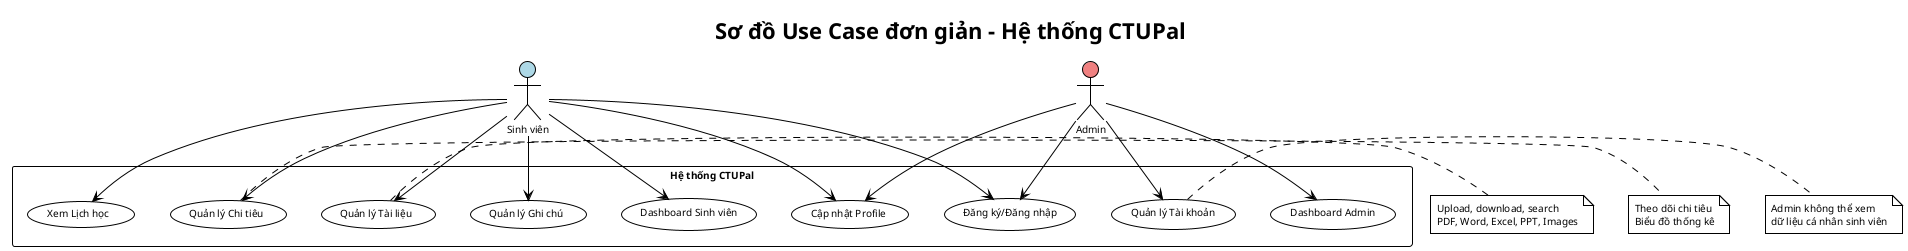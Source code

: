 @startuml CTUPal_Simplified_Use_Case_Diagram
!theme plain
skinparam backgroundColor #FFFFFF
skinparam defaultFontName "Arial"
skinparam defaultFontSize 10

title Sơ đồ Use Case đơn giản - Hệ thống CTUPal

' Actors
actor "Sinh viên" as Student #LightBlue
actor "Admin" as Admin #LightCoral

' System boundary
rectangle "Hệ thống CTUPal" {
    
    ' Main use cases for students
    usecase "Đăng ký/Đăng nhập" as Auth
    usecase "Quản lý Tài liệu" as Docs
    usecase "Quản lý Chi tiêu" as Expenses
    usecase "Quản lý Ghi chú" as Notes
    usecase "Xem Lịch học" as Calendar
    usecase "Dashboard Sinh viên" as StudentDashboard
    
    ' Main use cases for admin
    usecase "Dashboard Admin" as AdminDashboard
    usecase "Quản lý Tài khoản" as UserMgmt
    
    ' Common use cases
    usecase "Cập nhật Profile" as Profile
}

' Student relationships
Student --> Auth
Student --> Docs
Student --> Expenses  
Student --> Notes
Student --> Calendar
Student --> StudentDashboard
Student --> Profile

' Admin relationships
Admin --> Auth
Admin --> AdminDashboard
Admin --> UserMgmt
Admin --> Profile

' Notes
note right of Docs
  Upload, download, search
  PDF, Word, Excel, PPT, Images
end note

note right of Expenses
  Theo dõi chi tiêu
  Biểu đồ thống kê
end note

note right of UserMgmt
  Admin không thể xem
  dữ liệu cá nhân sinh viên
end note

@enduml